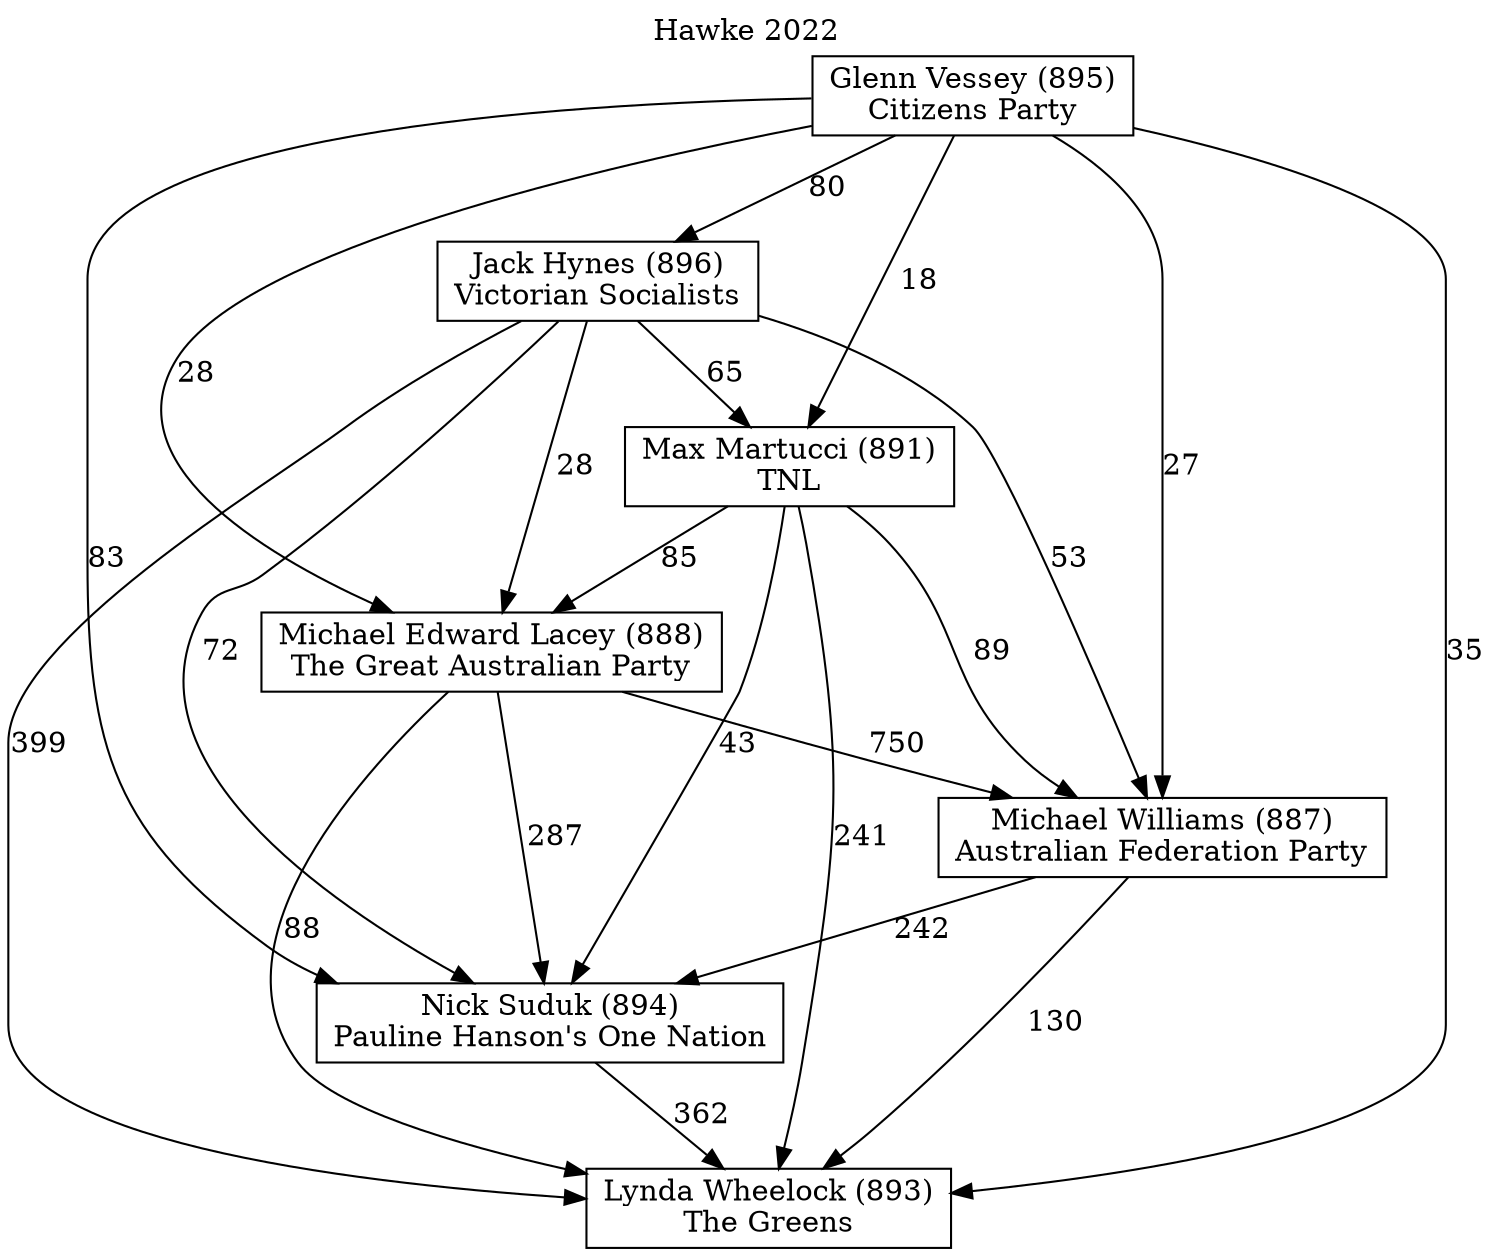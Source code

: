 // House preference flow
digraph "Lynda Wheelock (893)_Hawke_2022" {
	graph [label="Hawke 2022" labelloc=t mclimit=10]
	node [shape=box]
	"Michael Williams (887)" [label="Michael Williams (887)
Australian Federation Party"]
	"Michael Edward Lacey (888)" [label="Michael Edward Lacey (888)
The Great Australian Party"]
	"Glenn Vessey (895)" [label="Glenn Vessey (895)
Citizens Party"]
	"Nick Suduk (894)" [label="Nick Suduk (894)
Pauline Hanson's One Nation"]
	"Max Martucci (891)" [label="Max Martucci (891)
TNL"]
	"Jack Hynes (896)" [label="Jack Hynes (896)
Victorian Socialists"]
	"Lynda Wheelock (893)" [label="Lynda Wheelock (893)
The Greens"]
	"Glenn Vessey (895)" -> "Michael Williams (887)" [label=27]
	"Jack Hynes (896)" -> "Michael Williams (887)" [label=53]
	"Michael Edward Lacey (888)" -> "Nick Suduk (894)" [label=287]
	"Nick Suduk (894)" -> "Lynda Wheelock (893)" [label=362]
	"Glenn Vessey (895)" -> "Max Martucci (891)" [label=18]
	"Jack Hynes (896)" -> "Michael Edward Lacey (888)" [label=28]
	"Glenn Vessey (895)" -> "Lynda Wheelock (893)" [label=35]
	"Michael Williams (887)" -> "Nick Suduk (894)" [label=242]
	"Max Martucci (891)" -> "Lynda Wheelock (893)" [label=241]
	"Jack Hynes (896)" -> "Nick Suduk (894)" [label=72]
	"Max Martucci (891)" -> "Michael Williams (887)" [label=89]
	"Michael Edward Lacey (888)" -> "Michael Williams (887)" [label=750]
	"Michael Edward Lacey (888)" -> "Lynda Wheelock (893)" [label=88]
	"Max Martucci (891)" -> "Nick Suduk (894)" [label=43]
	"Glenn Vessey (895)" -> "Michael Edward Lacey (888)" [label=28]
	"Max Martucci (891)" -> "Michael Edward Lacey (888)" [label=85]
	"Jack Hynes (896)" -> "Max Martucci (891)" [label=65]
	"Glenn Vessey (895)" -> "Nick Suduk (894)" [label=83]
	"Michael Williams (887)" -> "Lynda Wheelock (893)" [label=130]
	"Glenn Vessey (895)" -> "Jack Hynes (896)" [label=80]
	"Jack Hynes (896)" -> "Lynda Wheelock (893)" [label=399]
}
